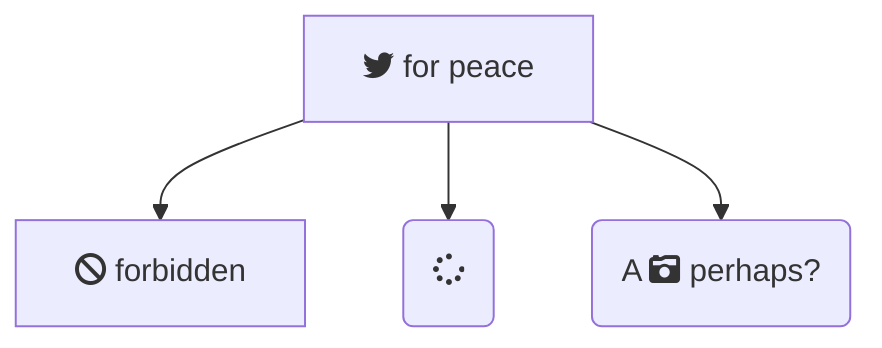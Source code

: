 flowchart TD
    B["fab:fa-twitter for peace"]
    B-->C[fa:fa-ban forbidden]
    B-->D(fa:fa-spinner)
    B-->E(A fa:fa-camera-retro perhaps?)